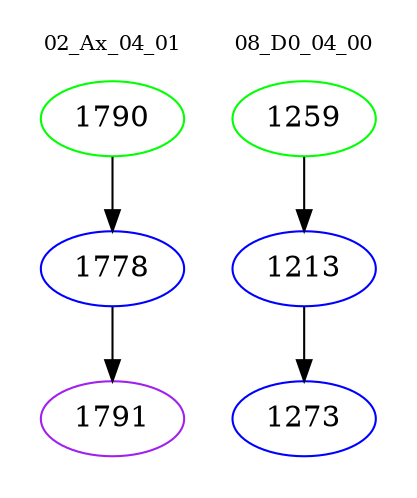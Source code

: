 digraph{
subgraph cluster_0 {
color = white
label = "02_Ax_04_01";
fontsize=10;
T0_1790 [label="1790", color="green"]
T0_1790 -> T0_1778 [color="black"]
T0_1778 [label="1778", color="blue"]
T0_1778 -> T0_1791 [color="black"]
T0_1791 [label="1791", color="purple"]
}
subgraph cluster_1 {
color = white
label = "08_D0_04_00";
fontsize=10;
T1_1259 [label="1259", color="green"]
T1_1259 -> T1_1213 [color="black"]
T1_1213 [label="1213", color="blue"]
T1_1213 -> T1_1273 [color="black"]
T1_1273 [label="1273", color="blue"]
}
}
